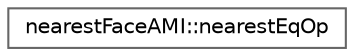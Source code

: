 digraph "Graphical Class Hierarchy"
{
 // LATEX_PDF_SIZE
  bgcolor="transparent";
  edge [fontname=Helvetica,fontsize=10,labelfontname=Helvetica,labelfontsize=10];
  node [fontname=Helvetica,fontsize=10,shape=box,height=0.2,width=0.4];
  rankdir="LR";
  Node0 [id="Node000000",label="nearestFaceAMI::nearestEqOp",height=0.2,width=0.4,color="grey40", fillcolor="white", style="filled",URL="$classFoam_1_1nearestFaceAMI_1_1nearestEqOp.html",tooltip=" "];
}
